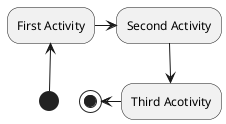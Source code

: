 @startuml
(*) -up-> "First Activity"
-right-> "Second Activity"
--> "Third Acotivity"
-left-> (*)
@enduml